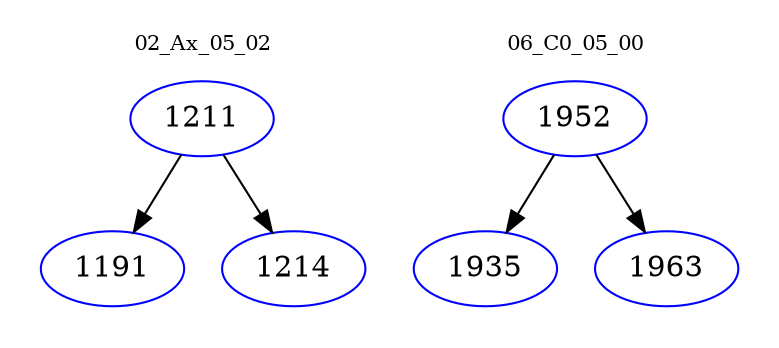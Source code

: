 digraph{
subgraph cluster_0 {
color = white
label = "02_Ax_05_02";
fontsize=10;
T0_1211 [label="1211", color="blue"]
T0_1211 -> T0_1191 [color="black"]
T0_1191 [label="1191", color="blue"]
T0_1211 -> T0_1214 [color="black"]
T0_1214 [label="1214", color="blue"]
}
subgraph cluster_1 {
color = white
label = "06_C0_05_00";
fontsize=10;
T1_1952 [label="1952", color="blue"]
T1_1952 -> T1_1935 [color="black"]
T1_1935 [label="1935", color="blue"]
T1_1952 -> T1_1963 [color="black"]
T1_1963 [label="1963", color="blue"]
}
}
